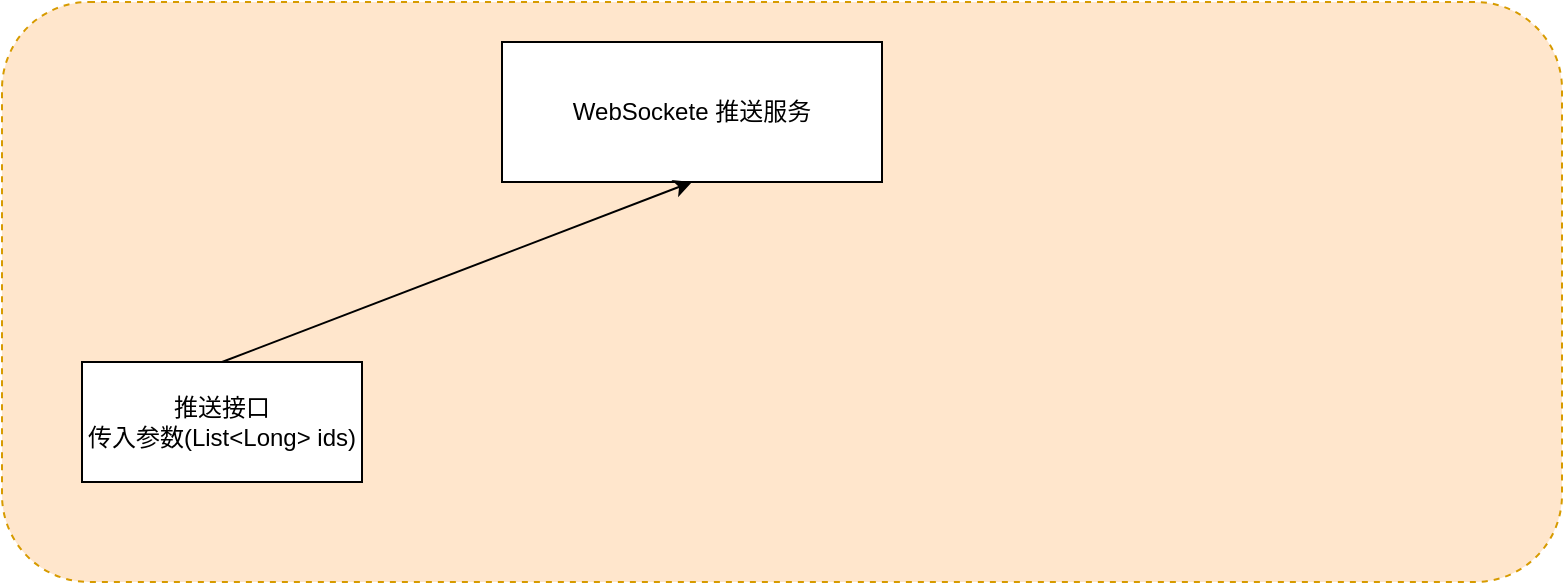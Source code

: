 <mxfile version="10.6.1" type="github"><diagram id="hW3xWICii5qkXZ53k04o" name="第 1 页"><mxGraphModel dx="1398" dy="740" grid="1" gridSize="10" guides="1" tooltips="1" connect="1" arrows="1" fold="1" page="1" pageScale="1" pageWidth="2336" pageHeight="1654" math="0" shadow="0"><root><mxCell id="0"/><mxCell id="1" parent="0"/><mxCell id="kIH6DGKY6DxWjEz627_x-2" value="" style="rounded=1;whiteSpace=wrap;html=1;dashed=1;fillColor=#ffe6cc;strokeColor=#d79b00;" vertex="1" parent="1"><mxGeometry x="160" y="90" width="780" height="290" as="geometry"/></mxCell><mxCell id="kIH6DGKY6DxWjEz627_x-1" value="WebSockete 推送服务" style="rounded=0;whiteSpace=wrap;html=1;" vertex="1" parent="1"><mxGeometry x="410" y="110" width="190" height="70" as="geometry"/></mxCell><mxCell id="kIH6DGKY6DxWjEz627_x-4" style="rounded=0;orthogonalLoop=1;jettySize=auto;html=1;exitX=0.5;exitY=0;exitDx=0;exitDy=0;entryX=0.5;entryY=1;entryDx=0;entryDy=0;" edge="1" parent="1" source="kIH6DGKY6DxWjEz627_x-3" target="kIH6DGKY6DxWjEz627_x-1"><mxGeometry relative="1" as="geometry"/></mxCell><mxCell id="kIH6DGKY6DxWjEz627_x-3" value="推送接口&lt;br&gt;传入参数(List&amp;lt;Long&amp;gt; ids)&lt;br&gt;" style="rounded=0;whiteSpace=wrap;html=1;" vertex="1" parent="1"><mxGeometry x="200" y="270" width="140" height="60" as="geometry"/></mxCell></root></mxGraphModel></diagram></mxfile>